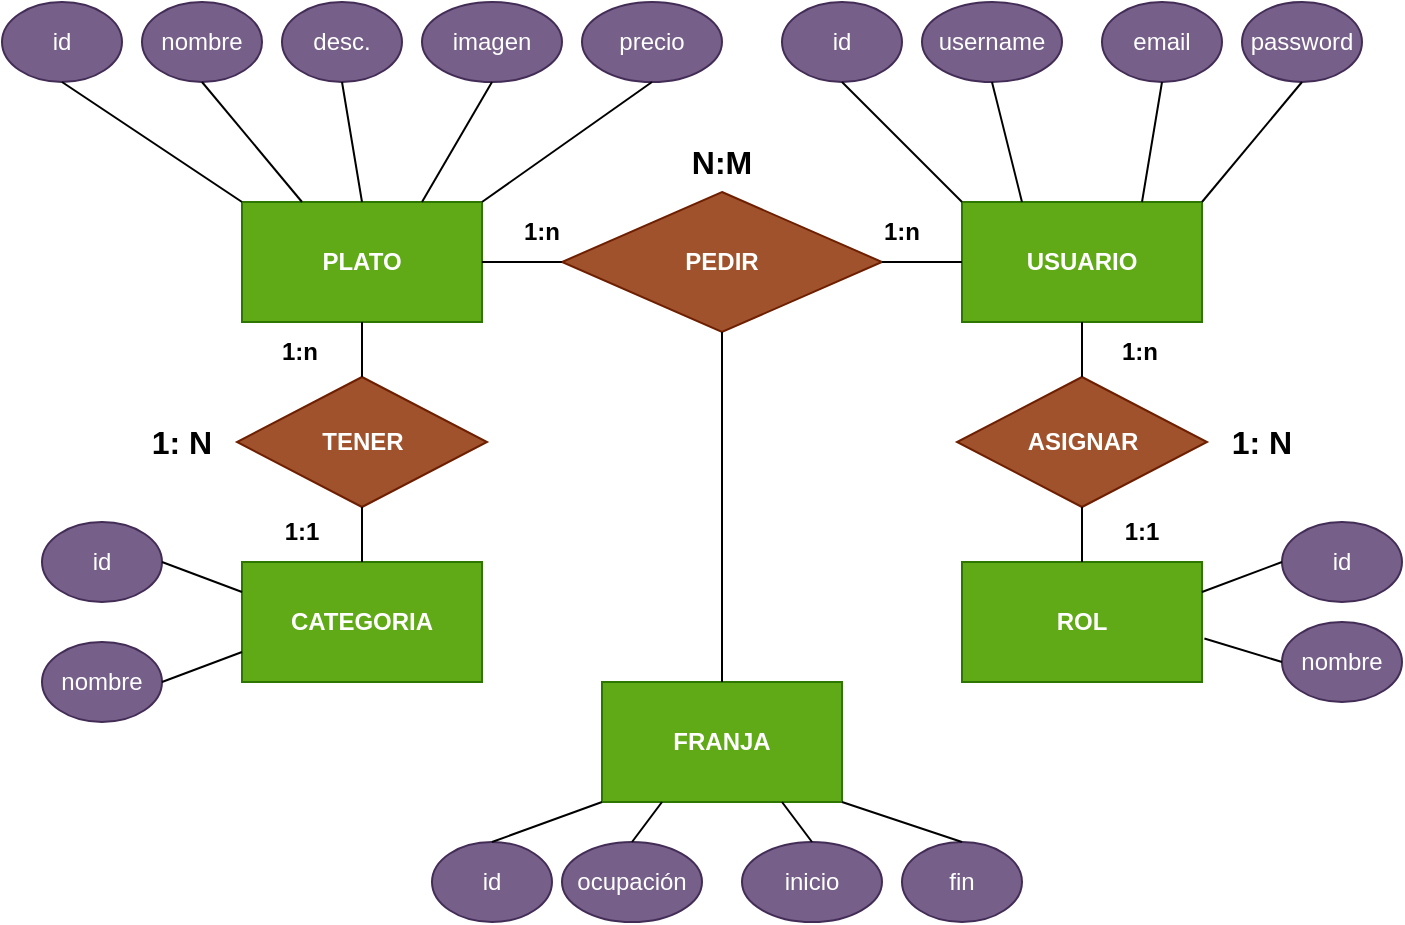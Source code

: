 <mxfile version="18.0.3" type="device"><diagram id="ZOmxmhWUpHbv7auKHjdp" name="Page-1"><mxGraphModel dx="1038" dy="547" grid="1" gridSize="10" guides="1" tooltips="1" connect="1" arrows="1" fold="1" page="1" pageScale="1" pageWidth="827" pageHeight="1169" math="0" shadow="0"><root><mxCell id="0"/><mxCell id="1" parent="0"/><mxCell id="wJEKcx8PDC1alwl8Lg2e-1" value="&lt;b&gt;PLATO&lt;/b&gt;" style="rounded=0;whiteSpace=wrap;html=1;fillColor=#60a917;fontColor=#ffffff;strokeColor=#2D7600;" parent="1" vertex="1"><mxGeometry x="120" y="160" width="120" height="60" as="geometry"/></mxCell><mxCell id="wJEKcx8PDC1alwl8Lg2e-2" value="&lt;b&gt;CATEGORIA&lt;/b&gt;" style="rounded=0;whiteSpace=wrap;html=1;fillColor=#60a917;fontColor=#ffffff;strokeColor=#2D7600;" parent="1" vertex="1"><mxGeometry x="120" y="340" width="120" height="60" as="geometry"/></mxCell><mxCell id="wJEKcx8PDC1alwl8Lg2e-3" value="&lt;b&gt;USUARIO&lt;/b&gt;" style="rounded=0;whiteSpace=wrap;html=1;fillColor=#60a917;fontColor=#ffffff;strokeColor=#2D7600;" parent="1" vertex="1"><mxGeometry x="480" y="160" width="120" height="60" as="geometry"/></mxCell><mxCell id="wJEKcx8PDC1alwl8Lg2e-4" value="&lt;b&gt;ROL&lt;/b&gt;" style="rounded=0;whiteSpace=wrap;html=1;fillColor=#60a917;fontColor=#ffffff;strokeColor=#2D7600;" parent="1" vertex="1"><mxGeometry x="480" y="340" width="120" height="60" as="geometry"/></mxCell><mxCell id="wJEKcx8PDC1alwl8Lg2e-5" value="&lt;b&gt;FRANJA&lt;/b&gt;" style="rounded=0;whiteSpace=wrap;html=1;fillColor=#60a917;fontColor=#ffffff;strokeColor=#2D7600;" parent="1" vertex="1"><mxGeometry x="300" y="400" width="120" height="60" as="geometry"/></mxCell><mxCell id="wJEKcx8PDC1alwl8Lg2e-6" value="&lt;b&gt;PEDIR&lt;/b&gt;" style="rhombus;whiteSpace=wrap;html=1;fillColor=#a0522d;fontColor=#ffffff;strokeColor=#6D1F00;" parent="1" vertex="1"><mxGeometry x="280" y="155" width="160" height="70" as="geometry"/></mxCell><mxCell id="wJEKcx8PDC1alwl8Lg2e-8" value="id" style="ellipse;whiteSpace=wrap;html=1;fillColor=#76608a;fontColor=#ffffff;strokeColor=#432D57;" parent="1" vertex="1"><mxGeometry y="60" width="60" height="40" as="geometry"/></mxCell><mxCell id="wJEKcx8PDC1alwl8Lg2e-9" value="nombre" style="ellipse;whiteSpace=wrap;html=1;fillColor=#76608a;fontColor=#ffffff;strokeColor=#432D57;" parent="1" vertex="1"><mxGeometry x="70" y="60" width="60" height="40" as="geometry"/></mxCell><mxCell id="wJEKcx8PDC1alwl8Lg2e-10" value="desc." style="ellipse;whiteSpace=wrap;html=1;fillColor=#76608a;fontColor=#ffffff;strokeColor=#432D57;" parent="1" vertex="1"><mxGeometry x="140" y="60" width="60" height="40" as="geometry"/></mxCell><mxCell id="wJEKcx8PDC1alwl8Lg2e-12" value="imagen" style="ellipse;whiteSpace=wrap;html=1;fillColor=#76608a;fontColor=#ffffff;strokeColor=#432D57;" parent="1" vertex="1"><mxGeometry x="210" y="60" width="70" height="40" as="geometry"/></mxCell><mxCell id="wJEKcx8PDC1alwl8Lg2e-13" value="nombre" style="ellipse;whiteSpace=wrap;html=1;fillColor=#76608a;fontColor=#ffffff;strokeColor=#432D57;" parent="1" vertex="1"><mxGeometry x="20" y="380" width="60" height="40" as="geometry"/></mxCell><mxCell id="wJEKcx8PDC1alwl8Lg2e-14" value="id" style="ellipse;whiteSpace=wrap;html=1;fillColor=#76608a;fontColor=#ffffff;strokeColor=#432D57;" parent="1" vertex="1"><mxGeometry x="20" y="320" width="60" height="40" as="geometry"/></mxCell><mxCell id="wJEKcx8PDC1alwl8Lg2e-15" value="id" style="ellipse;whiteSpace=wrap;html=1;fillColor=#76608a;fontColor=#ffffff;strokeColor=#432D57;" parent="1" vertex="1"><mxGeometry x="640" y="320" width="60" height="40" as="geometry"/></mxCell><mxCell id="wJEKcx8PDC1alwl8Lg2e-16" value="nombre" style="ellipse;whiteSpace=wrap;html=1;fillColor=#76608a;fontColor=#ffffff;strokeColor=#432D57;" parent="1" vertex="1"><mxGeometry x="640" y="370" width="60" height="40" as="geometry"/></mxCell><mxCell id="wJEKcx8PDC1alwl8Lg2e-18" value="id" style="ellipse;whiteSpace=wrap;html=1;fillColor=#76608a;fontColor=#ffffff;strokeColor=#432D57;" parent="1" vertex="1"><mxGeometry x="390" y="60" width="60" height="40" as="geometry"/></mxCell><mxCell id="wJEKcx8PDC1alwl8Lg2e-19" value="ocupación" style="ellipse;whiteSpace=wrap;html=1;fillColor=#76608a;fontColor=#ffffff;strokeColor=#432D57;" parent="1" vertex="1"><mxGeometry x="280" y="480" width="70" height="40" as="geometry"/></mxCell><mxCell id="wJEKcx8PDC1alwl8Lg2e-20" value="precio" style="ellipse;whiteSpace=wrap;html=1;fillColor=#76608a;fontColor=#ffffff;strokeColor=#432D57;" parent="1" vertex="1"><mxGeometry x="290" y="60" width="70" height="40" as="geometry"/></mxCell><mxCell id="wJEKcx8PDC1alwl8Lg2e-21" value="username" style="ellipse;whiteSpace=wrap;html=1;fillColor=#76608a;fontColor=#ffffff;strokeColor=#432D57;" parent="1" vertex="1"><mxGeometry x="460" y="60" width="70" height="40" as="geometry"/></mxCell><mxCell id="wJEKcx8PDC1alwl8Lg2e-22" value="email" style="ellipse;whiteSpace=wrap;html=1;fillColor=#76608a;fontColor=#ffffff;strokeColor=#432D57;" parent="1" vertex="1"><mxGeometry x="550" y="60" width="60" height="40" as="geometry"/></mxCell><mxCell id="wJEKcx8PDC1alwl8Lg2e-23" value="password" style="ellipse;whiteSpace=wrap;html=1;fillColor=#76608a;fontColor=#ffffff;strokeColor=#432D57;" parent="1" vertex="1"><mxGeometry x="620" y="60" width="60" height="40" as="geometry"/></mxCell><mxCell id="wJEKcx8PDC1alwl8Lg2e-24" value="id" style="ellipse;whiteSpace=wrap;html=1;fillColor=#76608a;fontColor=#ffffff;strokeColor=#432D57;" parent="1" vertex="1"><mxGeometry x="215" y="480" width="60" height="40" as="geometry"/></mxCell><mxCell id="wJEKcx8PDC1alwl8Lg2e-27" value="inicio" style="ellipse;whiteSpace=wrap;html=1;fillColor=#76608a;fontColor=#ffffff;strokeColor=#432D57;" parent="1" vertex="1"><mxGeometry x="370" y="480" width="70" height="40" as="geometry"/></mxCell><mxCell id="wJEKcx8PDC1alwl8Lg2e-28" value="fin" style="ellipse;whiteSpace=wrap;html=1;fillColor=#76608a;fontColor=#ffffff;strokeColor=#432D57;" parent="1" vertex="1"><mxGeometry x="450" y="480" width="60" height="40" as="geometry"/></mxCell><mxCell id="wJEKcx8PDC1alwl8Lg2e-29" value="&lt;b&gt;TENER&lt;/b&gt;" style="rhombus;whiteSpace=wrap;html=1;fillColor=#a0522d;fontColor=#ffffff;strokeColor=#6D1F00;" parent="1" vertex="1"><mxGeometry x="117.5" y="247.5" width="125" height="65" as="geometry"/></mxCell><mxCell id="wJEKcx8PDC1alwl8Lg2e-30" value="&lt;b&gt;ASIGNAR&lt;/b&gt;" style="rhombus;whiteSpace=wrap;html=1;fillColor=#a0522d;fontColor=#ffffff;strokeColor=#6D1F00;" parent="1" vertex="1"><mxGeometry x="477.5" y="247.5" width="125" height="65" as="geometry"/></mxCell><mxCell id="wJEKcx8PDC1alwl8Lg2e-31" style="edgeStyle=orthogonalEdgeStyle;rounded=0;orthogonalLoop=1;jettySize=auto;html=1;exitX=0.5;exitY=1;exitDx=0;exitDy=0;" parent="1" source="wJEKcx8PDC1alwl8Lg2e-29" target="wJEKcx8PDC1alwl8Lg2e-29" edge="1"><mxGeometry relative="1" as="geometry"/></mxCell><mxCell id="wJEKcx8PDC1alwl8Lg2e-32" value="" style="endArrow=none;html=1;rounded=0;entryX=1;entryY=0.5;entryDx=0;entryDy=0;exitX=0;exitY=0.5;exitDx=0;exitDy=0;" parent="1" source="wJEKcx8PDC1alwl8Lg2e-6" target="wJEKcx8PDC1alwl8Lg2e-1" edge="1"><mxGeometry width="50" height="50" relative="1" as="geometry"><mxPoint x="390" y="310" as="sourcePoint"/><mxPoint x="440" y="270" as="targetPoint"/></mxGeometry></mxCell><mxCell id="wJEKcx8PDC1alwl8Lg2e-33" value="" style="endArrow=none;html=1;rounded=0;entryX=1;entryY=0.5;entryDx=0;entryDy=0;exitX=0;exitY=0.5;exitDx=0;exitDy=0;" parent="1" source="wJEKcx8PDC1alwl8Lg2e-3" target="wJEKcx8PDC1alwl8Lg2e-6" edge="1"><mxGeometry width="50" height="50" relative="1" as="geometry"><mxPoint x="390" y="310" as="sourcePoint"/><mxPoint x="440" y="260" as="targetPoint"/></mxGeometry></mxCell><mxCell id="wJEKcx8PDC1alwl8Lg2e-34" value="" style="endArrow=none;html=1;rounded=0;entryX=0.5;entryY=1;entryDx=0;entryDy=0;" parent="1" source="wJEKcx8PDC1alwl8Lg2e-29" target="wJEKcx8PDC1alwl8Lg2e-1" edge="1"><mxGeometry width="50" height="50" relative="1" as="geometry"><mxPoint x="390" y="310" as="sourcePoint"/><mxPoint x="440" y="260" as="targetPoint"/></mxGeometry></mxCell><mxCell id="wJEKcx8PDC1alwl8Lg2e-35" value="" style="endArrow=none;html=1;rounded=0;entryX=0.5;entryY=1;entryDx=0;entryDy=0;exitX=0.5;exitY=0;exitDx=0;exitDy=0;" parent="1" source="wJEKcx8PDC1alwl8Lg2e-2" target="wJEKcx8PDC1alwl8Lg2e-29" edge="1"><mxGeometry width="50" height="50" relative="1" as="geometry"><mxPoint x="390" y="310" as="sourcePoint"/><mxPoint x="440" y="260" as="targetPoint"/></mxGeometry></mxCell><mxCell id="wJEKcx8PDC1alwl8Lg2e-36" value="" style="endArrow=none;html=1;rounded=0;entryX=0.5;entryY=1;entryDx=0;entryDy=0;exitX=0.5;exitY=0;exitDx=0;exitDy=0;" parent="1" source="wJEKcx8PDC1alwl8Lg2e-30" target="wJEKcx8PDC1alwl8Lg2e-3" edge="1"><mxGeometry width="50" height="50" relative="1" as="geometry"><mxPoint x="390" y="310" as="sourcePoint"/><mxPoint x="440" y="260" as="targetPoint"/></mxGeometry></mxCell><mxCell id="wJEKcx8PDC1alwl8Lg2e-37" value="" style="endArrow=none;html=1;rounded=0;entryX=0.5;entryY=1;entryDx=0;entryDy=0;exitX=0.5;exitY=0;exitDx=0;exitDy=0;" parent="1" source="wJEKcx8PDC1alwl8Lg2e-4" target="wJEKcx8PDC1alwl8Lg2e-30" edge="1"><mxGeometry width="50" height="50" relative="1" as="geometry"><mxPoint x="390" y="310" as="sourcePoint"/><mxPoint x="440" y="260" as="targetPoint"/></mxGeometry></mxCell><mxCell id="wJEKcx8PDC1alwl8Lg2e-40" value="" style="endArrow=none;html=1;rounded=0;entryX=0.5;entryY=1;entryDx=0;entryDy=0;exitX=0.5;exitY=0;exitDx=0;exitDy=0;" parent="1" source="wJEKcx8PDC1alwl8Lg2e-5" target="wJEKcx8PDC1alwl8Lg2e-6" edge="1"><mxGeometry width="50" height="50" relative="1" as="geometry"><mxPoint x="390" y="310" as="sourcePoint"/><mxPoint x="440" y="260" as="targetPoint"/></mxGeometry></mxCell><mxCell id="wJEKcx8PDC1alwl8Lg2e-41" value="" style="endArrow=none;html=1;rounded=0;entryX=0.5;entryY=1;entryDx=0;entryDy=0;exitX=0;exitY=0;exitDx=0;exitDy=0;" parent="1" source="wJEKcx8PDC1alwl8Lg2e-1" target="wJEKcx8PDC1alwl8Lg2e-8" edge="1"><mxGeometry width="50" height="50" relative="1" as="geometry"><mxPoint x="390" y="310" as="sourcePoint"/><mxPoint x="440" y="260" as="targetPoint"/></mxGeometry></mxCell><mxCell id="wJEKcx8PDC1alwl8Lg2e-42" value="" style="endArrow=none;html=1;rounded=0;entryX=0.5;entryY=1;entryDx=0;entryDy=0;exitX=0.25;exitY=0;exitDx=0;exitDy=0;" parent="1" source="wJEKcx8PDC1alwl8Lg2e-1" target="wJEKcx8PDC1alwl8Lg2e-9" edge="1"><mxGeometry width="50" height="50" relative="1" as="geometry"><mxPoint x="390" y="310" as="sourcePoint"/><mxPoint x="440" y="260" as="targetPoint"/></mxGeometry></mxCell><mxCell id="wJEKcx8PDC1alwl8Lg2e-43" value="" style="endArrow=none;html=1;rounded=0;entryX=0.5;entryY=1;entryDx=0;entryDy=0;exitX=0.5;exitY=0;exitDx=0;exitDy=0;" parent="1" source="wJEKcx8PDC1alwl8Lg2e-1" target="wJEKcx8PDC1alwl8Lg2e-10" edge="1"><mxGeometry width="50" height="50" relative="1" as="geometry"><mxPoint x="390" y="310" as="sourcePoint"/><mxPoint x="440" y="260" as="targetPoint"/></mxGeometry></mxCell><mxCell id="wJEKcx8PDC1alwl8Lg2e-44" value="" style="endArrow=none;html=1;rounded=0;entryX=0.5;entryY=1;entryDx=0;entryDy=0;exitX=0.75;exitY=0;exitDx=0;exitDy=0;" parent="1" source="wJEKcx8PDC1alwl8Lg2e-1" target="wJEKcx8PDC1alwl8Lg2e-12" edge="1"><mxGeometry width="50" height="50" relative="1" as="geometry"><mxPoint x="390" y="310" as="sourcePoint"/><mxPoint x="440" y="260" as="targetPoint"/></mxGeometry></mxCell><mxCell id="wJEKcx8PDC1alwl8Lg2e-45" value="" style="endArrow=none;html=1;rounded=0;entryX=0.5;entryY=1;entryDx=0;entryDy=0;exitX=1;exitY=0;exitDx=0;exitDy=0;" parent="1" source="wJEKcx8PDC1alwl8Lg2e-1" target="wJEKcx8PDC1alwl8Lg2e-20" edge="1"><mxGeometry width="50" height="50" relative="1" as="geometry"><mxPoint x="390" y="310" as="sourcePoint"/><mxPoint x="440" y="260" as="targetPoint"/></mxGeometry></mxCell><mxCell id="wJEKcx8PDC1alwl8Lg2e-46" value="" style="endArrow=none;html=1;rounded=0;entryX=0.5;entryY=1;entryDx=0;entryDy=0;exitX=0;exitY=0;exitDx=0;exitDy=0;" parent="1" source="wJEKcx8PDC1alwl8Lg2e-3" target="wJEKcx8PDC1alwl8Lg2e-18" edge="1"><mxGeometry width="50" height="50" relative="1" as="geometry"><mxPoint x="390" y="310" as="sourcePoint"/><mxPoint x="440" y="260" as="targetPoint"/></mxGeometry></mxCell><mxCell id="wJEKcx8PDC1alwl8Lg2e-47" value="" style="endArrow=none;html=1;rounded=0;entryX=0.5;entryY=1;entryDx=0;entryDy=0;" parent="1" target="wJEKcx8PDC1alwl8Lg2e-21" edge="1"><mxGeometry width="50" height="50" relative="1" as="geometry"><mxPoint x="510" y="160" as="sourcePoint"/><mxPoint x="440" y="260" as="targetPoint"/></mxGeometry></mxCell><mxCell id="wJEKcx8PDC1alwl8Lg2e-48" value="" style="endArrow=none;html=1;rounded=0;entryX=0.5;entryY=1;entryDx=0;entryDy=0;exitX=0.75;exitY=0;exitDx=0;exitDy=0;" parent="1" source="wJEKcx8PDC1alwl8Lg2e-3" target="wJEKcx8PDC1alwl8Lg2e-22" edge="1"><mxGeometry width="50" height="50" relative="1" as="geometry"><mxPoint x="390" y="310" as="sourcePoint"/><mxPoint x="440" y="260" as="targetPoint"/></mxGeometry></mxCell><mxCell id="wJEKcx8PDC1alwl8Lg2e-49" value="" style="endArrow=none;html=1;rounded=0;entryX=0.5;entryY=1;entryDx=0;entryDy=0;exitX=1;exitY=0;exitDx=0;exitDy=0;" parent="1" source="wJEKcx8PDC1alwl8Lg2e-3" target="wJEKcx8PDC1alwl8Lg2e-23" edge="1"><mxGeometry width="50" height="50" relative="1" as="geometry"><mxPoint x="390" y="310" as="sourcePoint"/><mxPoint x="440" y="260" as="targetPoint"/></mxGeometry></mxCell><mxCell id="wJEKcx8PDC1alwl8Lg2e-51" value="" style="endArrow=none;html=1;rounded=0;entryX=0;entryY=1;entryDx=0;entryDy=0;exitX=0.5;exitY=0;exitDx=0;exitDy=0;" parent="1" source="wJEKcx8PDC1alwl8Lg2e-24" target="wJEKcx8PDC1alwl8Lg2e-5" edge="1"><mxGeometry width="50" height="50" relative="1" as="geometry"><mxPoint x="390" y="310" as="sourcePoint"/><mxPoint x="440" y="260" as="targetPoint"/></mxGeometry></mxCell><mxCell id="wJEKcx8PDC1alwl8Lg2e-52" value="" style="endArrow=none;html=1;rounded=0;entryX=0.25;entryY=1;entryDx=0;entryDy=0;exitX=0.5;exitY=0;exitDx=0;exitDy=0;" parent="1" source="wJEKcx8PDC1alwl8Lg2e-19" target="wJEKcx8PDC1alwl8Lg2e-5" edge="1"><mxGeometry width="50" height="50" relative="1" as="geometry"><mxPoint x="390" y="310" as="sourcePoint"/><mxPoint x="440" y="260" as="targetPoint"/></mxGeometry></mxCell><mxCell id="wJEKcx8PDC1alwl8Lg2e-53" value="" style="endArrow=none;html=1;rounded=0;entryX=0.75;entryY=1;entryDx=0;entryDy=0;exitX=0.5;exitY=0;exitDx=0;exitDy=0;" parent="1" source="wJEKcx8PDC1alwl8Lg2e-27" target="wJEKcx8PDC1alwl8Lg2e-5" edge="1"><mxGeometry width="50" height="50" relative="1" as="geometry"><mxPoint x="390" y="310" as="sourcePoint"/><mxPoint x="440" y="260" as="targetPoint"/></mxGeometry></mxCell><mxCell id="wJEKcx8PDC1alwl8Lg2e-54" value="" style="endArrow=none;html=1;rounded=0;entryX=1;entryY=1;entryDx=0;entryDy=0;exitX=0.5;exitY=0;exitDx=0;exitDy=0;" parent="1" source="wJEKcx8PDC1alwl8Lg2e-28" target="wJEKcx8PDC1alwl8Lg2e-5" edge="1"><mxGeometry width="50" height="50" relative="1" as="geometry"><mxPoint x="390" y="310" as="sourcePoint"/><mxPoint x="440" y="260" as="targetPoint"/></mxGeometry></mxCell><mxCell id="wJEKcx8PDC1alwl8Lg2e-55" value="" style="endArrow=none;html=1;rounded=0;entryX=1;entryY=0.5;entryDx=0;entryDy=0;exitX=0;exitY=0.25;exitDx=0;exitDy=0;" parent="1" source="wJEKcx8PDC1alwl8Lg2e-2" target="wJEKcx8PDC1alwl8Lg2e-14" edge="1"><mxGeometry width="50" height="50" relative="1" as="geometry"><mxPoint x="390" y="310" as="sourcePoint"/><mxPoint x="440" y="260" as="targetPoint"/></mxGeometry></mxCell><mxCell id="wJEKcx8PDC1alwl8Lg2e-56" value="" style="endArrow=none;html=1;rounded=0;entryX=0;entryY=0.75;entryDx=0;entryDy=0;exitX=1;exitY=0.5;exitDx=0;exitDy=0;" parent="1" source="wJEKcx8PDC1alwl8Lg2e-13" target="wJEKcx8PDC1alwl8Lg2e-2" edge="1"><mxGeometry width="50" height="50" relative="1" as="geometry"><mxPoint x="390" y="310" as="sourcePoint"/><mxPoint x="440" y="260" as="targetPoint"/></mxGeometry></mxCell><mxCell id="wJEKcx8PDC1alwl8Lg2e-58" value="" style="endArrow=none;html=1;rounded=0;entryX=0;entryY=0.5;entryDx=0;entryDy=0;exitX=1;exitY=0.25;exitDx=0;exitDy=0;" parent="1" source="wJEKcx8PDC1alwl8Lg2e-4" target="wJEKcx8PDC1alwl8Lg2e-15" edge="1"><mxGeometry width="50" height="50" relative="1" as="geometry"><mxPoint x="390" y="310" as="sourcePoint"/><mxPoint x="440" y="260" as="targetPoint"/></mxGeometry></mxCell><mxCell id="wJEKcx8PDC1alwl8Lg2e-59" value="" style="endArrow=none;html=1;rounded=0;entryX=0;entryY=0.5;entryDx=0;entryDy=0;exitX=1.01;exitY=0.637;exitDx=0;exitDy=0;exitPerimeter=0;" parent="1" source="wJEKcx8PDC1alwl8Lg2e-4" target="wJEKcx8PDC1alwl8Lg2e-16" edge="1"><mxGeometry width="50" height="50" relative="1" as="geometry"><mxPoint x="390" y="310" as="sourcePoint"/><mxPoint x="440" y="260" as="targetPoint"/></mxGeometry></mxCell><mxCell id="wJEKcx8PDC1alwl8Lg2e-60" value="&lt;b&gt;&lt;font style=&quot;font-size: 16px&quot;&gt;N:M&lt;/font&gt;&lt;/b&gt;" style="text;html=1;strokeColor=none;fillColor=none;align=center;verticalAlign=middle;whiteSpace=wrap;rounded=0;sketch=0;" parent="1" vertex="1"><mxGeometry x="330" y="125" width="60" height="30" as="geometry"/></mxCell><mxCell id="wJEKcx8PDC1alwl8Lg2e-61" value="&lt;b&gt;1:1&lt;/b&gt;" style="text;html=1;strokeColor=none;fillColor=none;align=center;verticalAlign=middle;whiteSpace=wrap;rounded=0;sketch=0;" parent="1" vertex="1"><mxGeometry x="120" y="310" width="60" height="30" as="geometry"/></mxCell><mxCell id="wJEKcx8PDC1alwl8Lg2e-62" value="&lt;b&gt;&amp;nbsp;1:n&lt;span style=&quot;white-space: pre&quot;&gt;&#9;&lt;/span&gt;&lt;/b&gt;" style="text;html=1;strokeColor=none;fillColor=none;align=center;verticalAlign=middle;whiteSpace=wrap;rounded=0;sketch=0;" parent="1" vertex="1"><mxGeometry x="120" y="220" width="60" height="30" as="geometry"/></mxCell><mxCell id="wJEKcx8PDC1alwl8Lg2e-63" value="&lt;b&gt;&lt;font style=&quot;font-size: 16px&quot;&gt;1: N&lt;/font&gt;&lt;/b&gt;" style="text;html=1;strokeColor=none;fillColor=none;align=center;verticalAlign=middle;whiteSpace=wrap;rounded=0;sketch=0;" parent="1" vertex="1"><mxGeometry x="60" y="265" width="60" height="30" as="geometry"/></mxCell><mxCell id="wJEKcx8PDC1alwl8Lg2e-64" value="&lt;b&gt;1:n&lt;/b&gt;" style="text;html=1;strokeColor=none;fillColor=none;align=center;verticalAlign=middle;whiteSpace=wrap;rounded=0;sketch=0;" parent="1" vertex="1"><mxGeometry x="420" y="160" width="60" height="30" as="geometry"/></mxCell><mxCell id="wJEKcx8PDC1alwl8Lg2e-65" value="&lt;b&gt;1:n&lt;/b&gt;" style="text;html=1;strokeColor=none;fillColor=none;align=center;verticalAlign=middle;whiteSpace=wrap;rounded=0;sketch=0;" parent="1" vertex="1"><mxGeometry x="240" y="160" width="60" height="30" as="geometry"/></mxCell><mxCell id="wJEKcx8PDC1alwl8Lg2e-66" value="&lt;b&gt;1:1&lt;/b&gt;" style="text;html=1;strokeColor=none;fillColor=none;align=center;verticalAlign=middle;whiteSpace=wrap;rounded=0;sketch=0;" parent="1" vertex="1"><mxGeometry x="540" y="310" width="60" height="30" as="geometry"/></mxCell><mxCell id="wJEKcx8PDC1alwl8Lg2e-67" value="&lt;b&gt;&amp;nbsp;1:n&lt;span style=&quot;white-space: pre&quot;&gt;&#9;&lt;/span&gt;&lt;/b&gt;" style="text;html=1;strokeColor=none;fillColor=none;align=center;verticalAlign=middle;whiteSpace=wrap;rounded=0;sketch=0;" parent="1" vertex="1"><mxGeometry x="540" y="220" width="60" height="30" as="geometry"/></mxCell><mxCell id="wJEKcx8PDC1alwl8Lg2e-68" value="&lt;b&gt;&lt;font style=&quot;font-size: 16px&quot;&gt;1: N&lt;/font&gt;&lt;/b&gt;" style="text;html=1;strokeColor=none;fillColor=none;align=center;verticalAlign=middle;whiteSpace=wrap;rounded=0;sketch=0;" parent="1" vertex="1"><mxGeometry x="600" y="265" width="60" height="30" as="geometry"/></mxCell></root></mxGraphModel></diagram></mxfile>